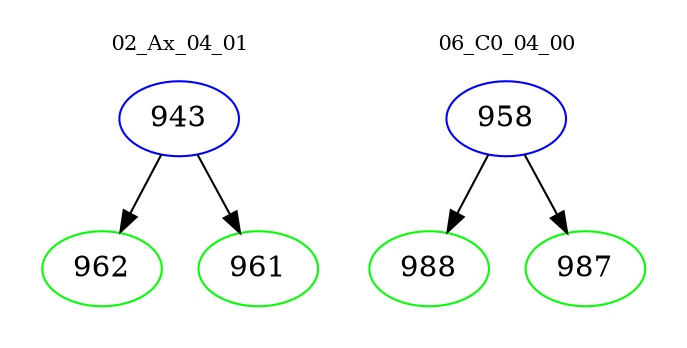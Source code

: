 digraph{
subgraph cluster_0 {
color = white
label = "02_Ax_04_01";
fontsize=10;
T0_943 [label="943", color="blue"]
T0_943 -> T0_962 [color="black"]
T0_962 [label="962", color="green"]
T0_943 -> T0_961 [color="black"]
T0_961 [label="961", color="green"]
}
subgraph cluster_1 {
color = white
label = "06_C0_04_00";
fontsize=10;
T1_958 [label="958", color="blue"]
T1_958 -> T1_988 [color="black"]
T1_988 [label="988", color="green"]
T1_958 -> T1_987 [color="black"]
T1_987 [label="987", color="green"]
}
}
